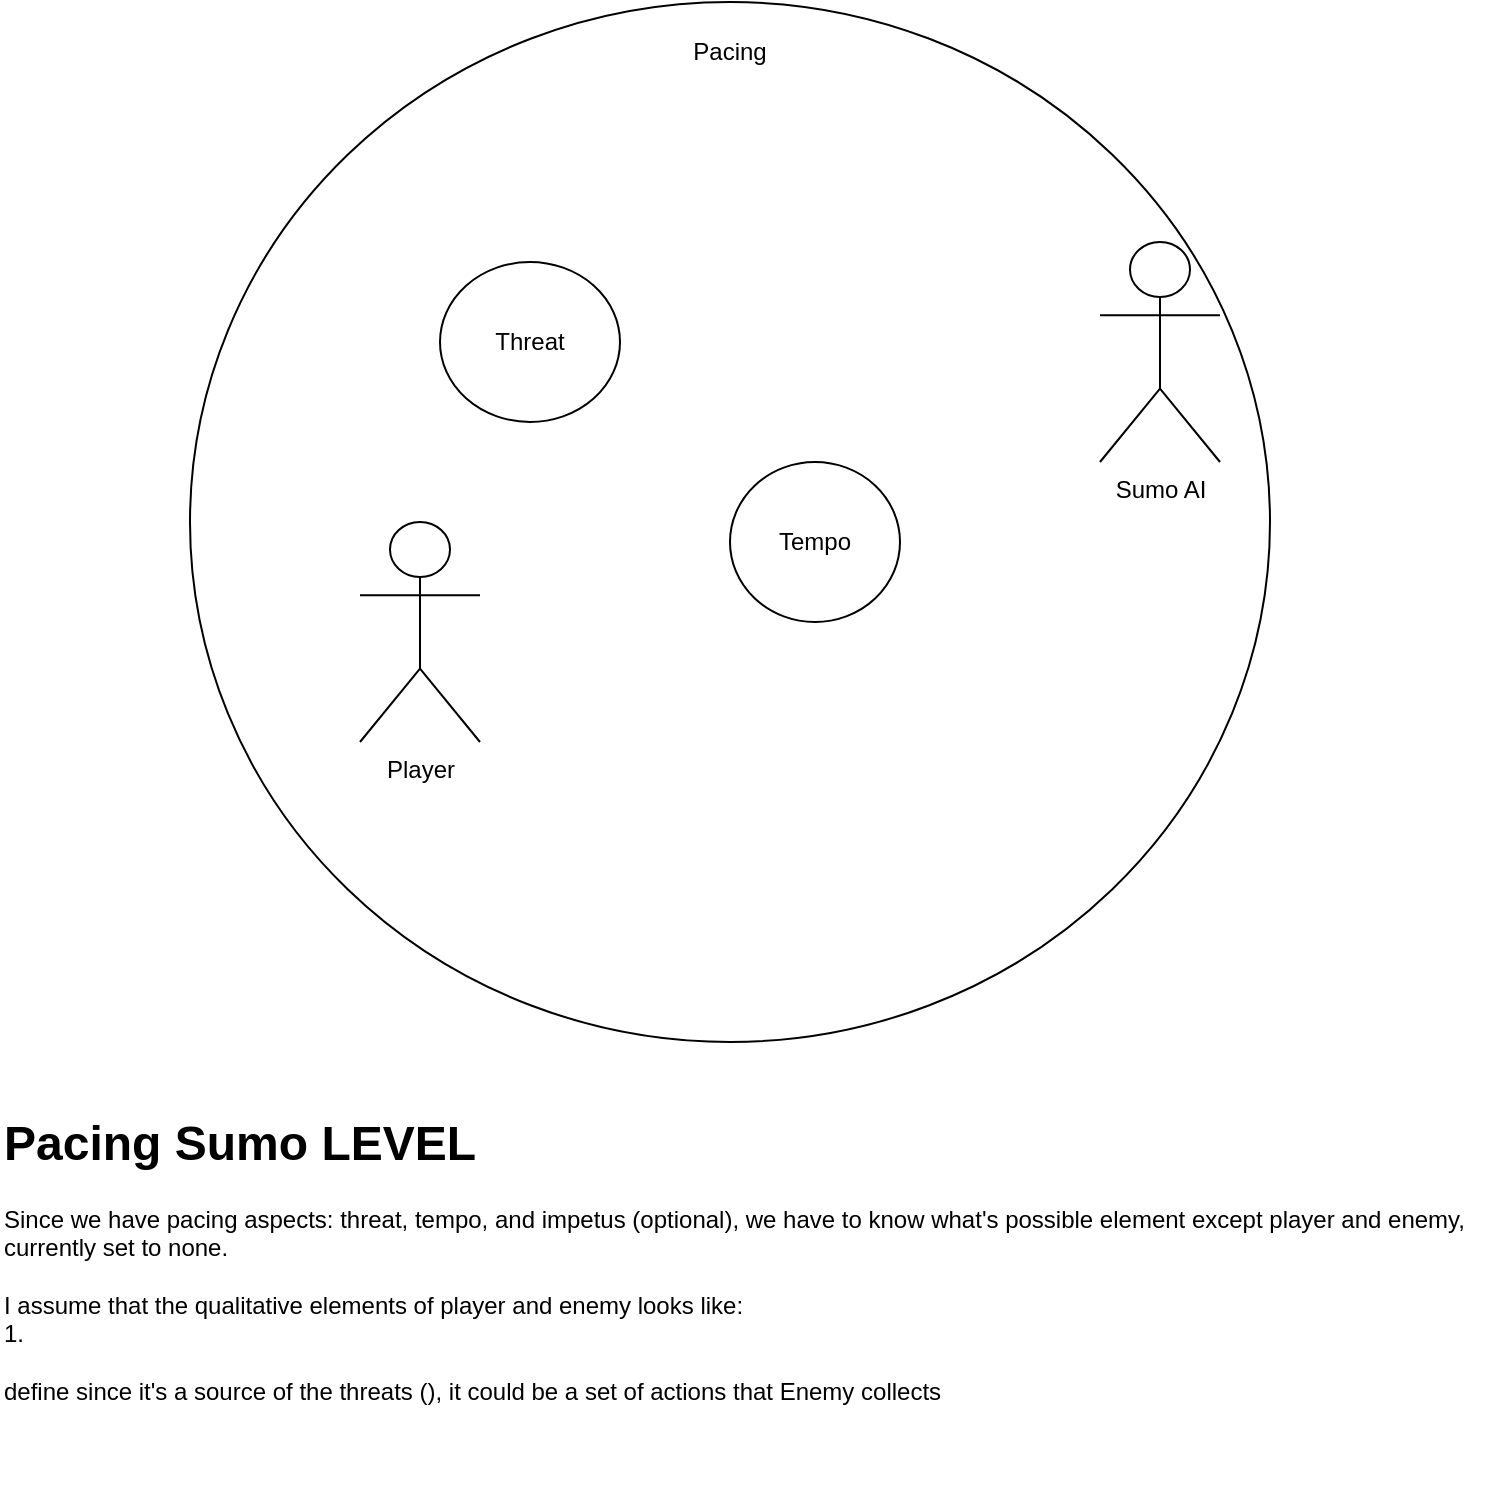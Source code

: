 <mxfile version="26.0.16">
  <diagram name="Page-1" id="l4ue68rl7IU0H-CEaO9t">
    <mxGraphModel dx="954" dy="615" grid="0" gridSize="23" guides="1" tooltips="1" connect="1" arrows="1" fold="1" page="1" pageScale="1" pageWidth="850" pageHeight="1100" math="0" shadow="0">
      <root>
        <mxCell id="0" />
        <mxCell id="1" parent="0" />
        <mxCell id="uZ7I2m8PBwaiOOO8SPps-7" value="" style="ellipse;whiteSpace=wrap;html=1;" vertex="1" parent="1">
          <mxGeometry x="155" y="70" width="540" height="520" as="geometry" />
        </mxCell>
        <mxCell id="uZ7I2m8PBwaiOOO8SPps-2" value="Player&lt;div&gt;&lt;br&gt;&lt;/div&gt;" style="shape=umlActor;verticalLabelPosition=bottom;verticalAlign=top;html=1;outlineConnect=0;" vertex="1" parent="1">
          <mxGeometry x="240" y="330" width="60" height="110" as="geometry" />
        </mxCell>
        <mxCell id="uZ7I2m8PBwaiOOO8SPps-6" value="&lt;div&gt;Sumo AI&lt;/div&gt;" style="shape=umlActor;verticalLabelPosition=bottom;verticalAlign=top;html=1;outlineConnect=0;" vertex="1" parent="1">
          <mxGeometry x="610" y="190" width="60" height="110" as="geometry" />
        </mxCell>
        <mxCell id="uZ7I2m8PBwaiOOO8SPps-8" value="Pacing" style="text;html=1;align=center;verticalAlign=middle;whiteSpace=wrap;rounded=0;" vertex="1" parent="1">
          <mxGeometry x="395" y="80" width="60" height="30" as="geometry" />
        </mxCell>
        <mxCell id="uZ7I2m8PBwaiOOO8SPps-9" value="Threat" style="ellipse;whiteSpace=wrap;html=1;" vertex="1" parent="1">
          <mxGeometry x="280" y="200" width="90" height="80" as="geometry" />
        </mxCell>
        <mxCell id="uZ7I2m8PBwaiOOO8SPps-10" value="Tempo" style="ellipse;whiteSpace=wrap;html=1;" vertex="1" parent="1">
          <mxGeometry x="425" y="300" width="85" height="80" as="geometry" />
        </mxCell>
        <mxCell id="uZ7I2m8PBwaiOOO8SPps-11" value="&lt;h1 style=&quot;margin-top: 0px;&quot;&gt;Pacing Sumo LEVEL&lt;/h1&gt;&lt;p&gt;Since we have pacing aspects: threat, tempo, and impetus (optional), we have to know what&#39;s possible element except player and enemy, currently set to none.&lt;br&gt;&lt;br&gt;I assume that the qualitative elements of player and enemy looks like:&lt;br&gt;1.&amp;nbsp;&lt;br&gt;&lt;br&gt;define since it&#39;s a source of the threats (), it could be a set of actions that Enemy collects&lt;/p&gt;" style="text;html=1;whiteSpace=wrap;overflow=hidden;rounded=0;" vertex="1" parent="1">
          <mxGeometry x="60" y="620" width="750" height="195" as="geometry" />
        </mxCell>
      </root>
    </mxGraphModel>
  </diagram>
</mxfile>
